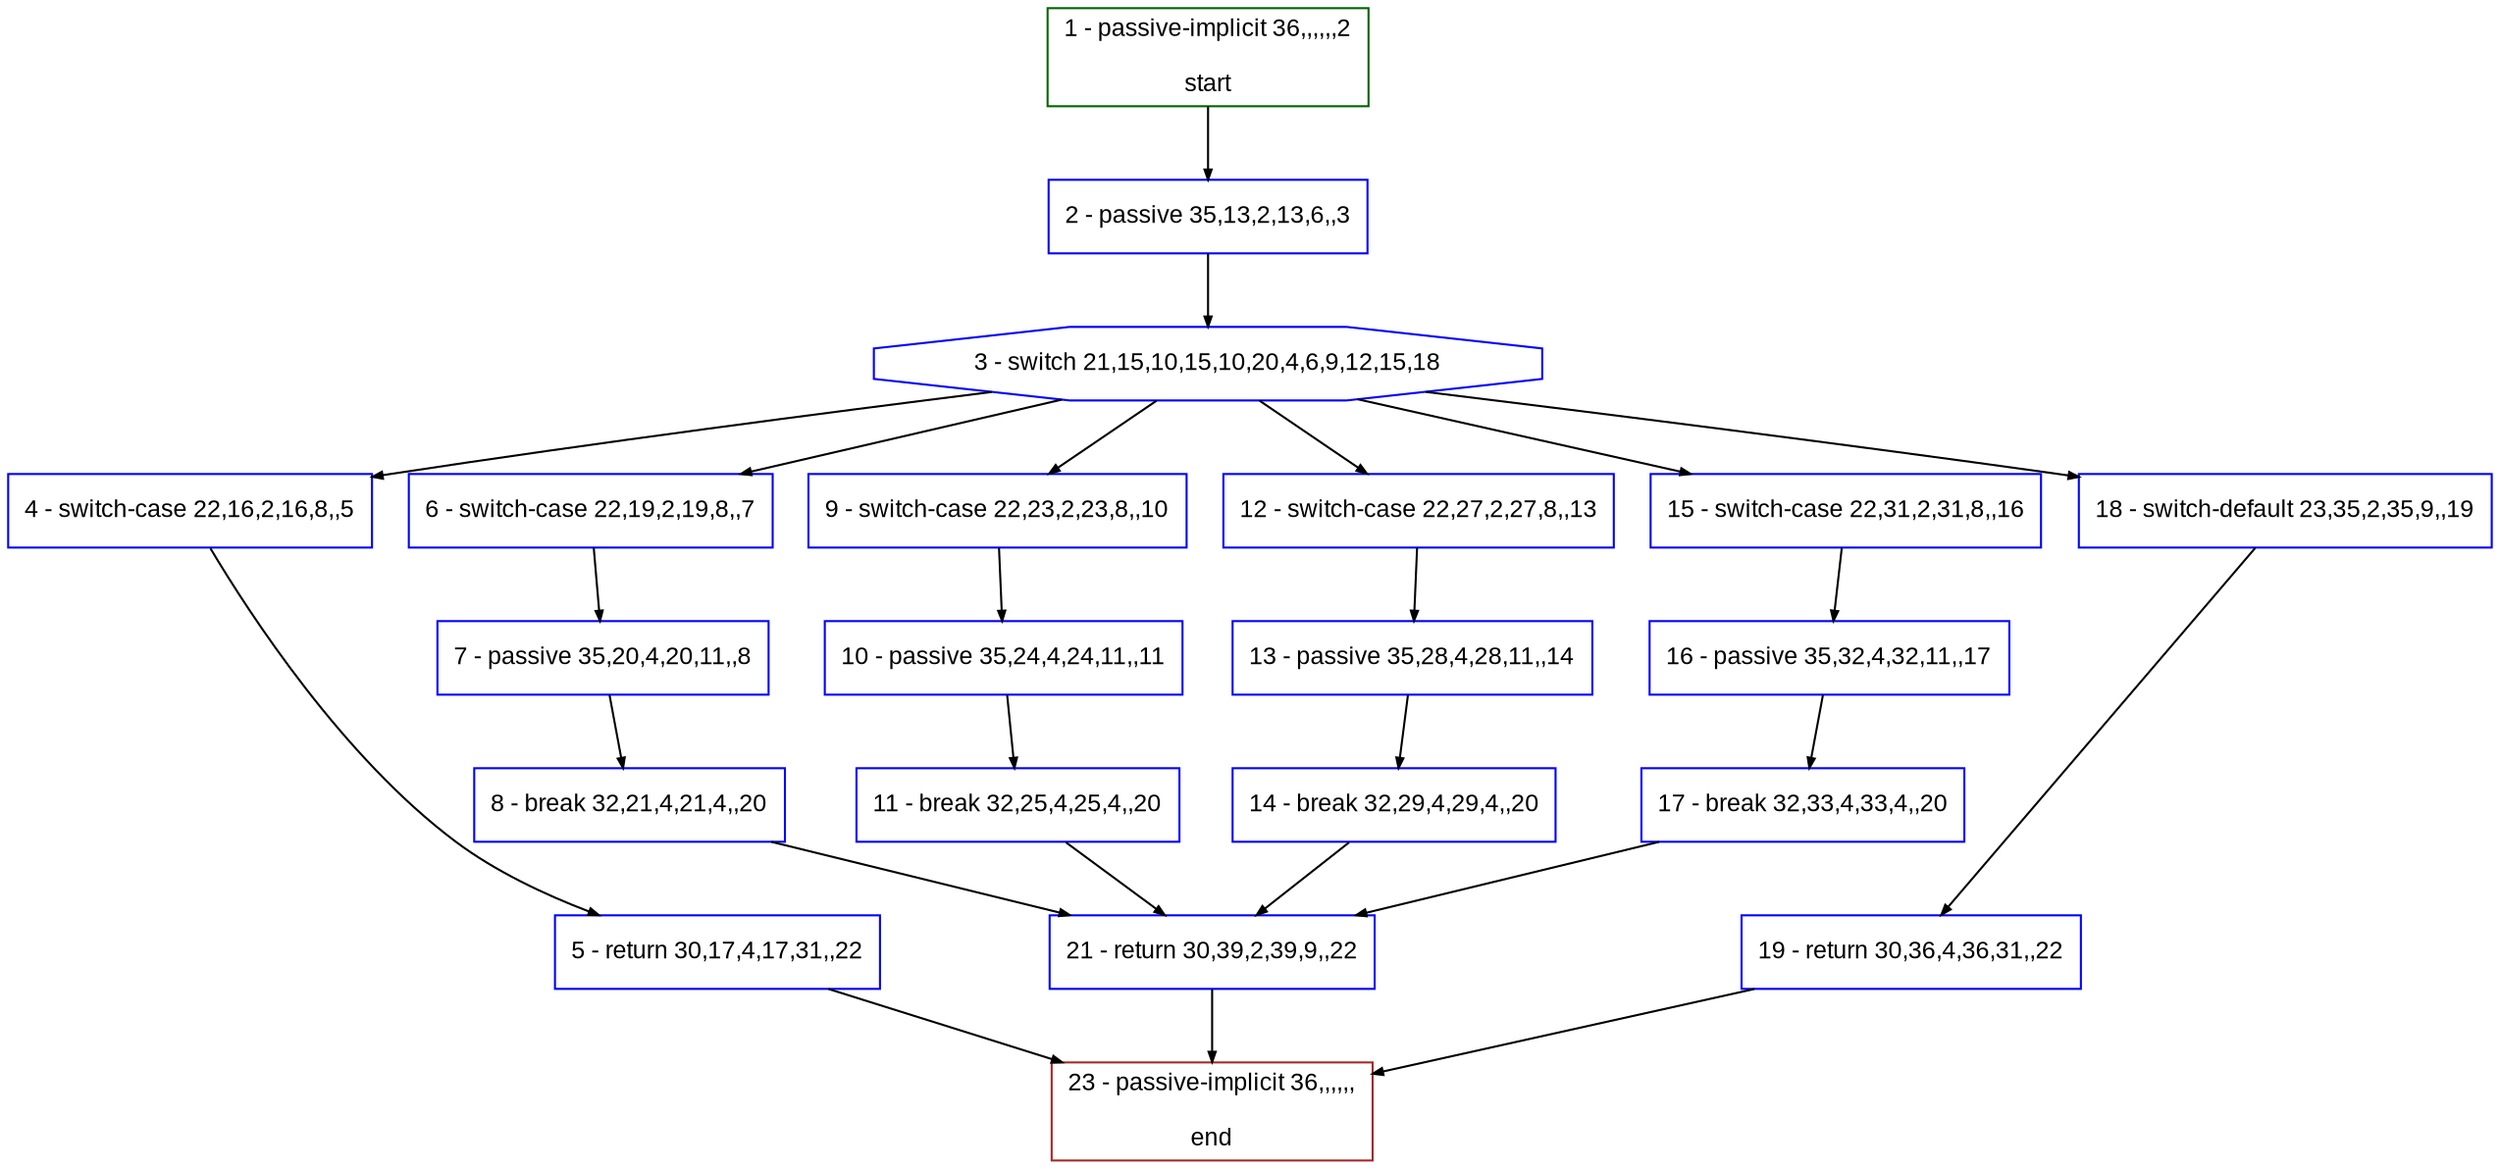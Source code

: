 digraph "" {
  graph [bgcolor="white", fillcolor="#FFFFCC", pack="true", packmode="clust", fontname="Arial", label="", fontsize="12", compound="true", style="rounded,filled"];
  node [node_initialized="no", fillcolor="white", fontname="Arial", label="", color="grey", fontsize="12", fixedsize="false", compound="true", shape="rectangle", style="filled"];
  edge [arrowtail="none", lhead="", fontcolor="black", fontname="Arial", label="", color="black", fontsize="12", arrowhead="normal", arrowsize="0.5", compound="true", ltail="", dir="forward"];
  __N1 [fillcolor="#ffffff", label="2 - passive 35,13,2,13,6,,3", color="#0000ff", shape="box", style="filled"];
  __N2 [fillcolor="#ffffff", label="1 - passive-implicit 36,,,,,,2\n\nstart", color="#006400", shape="box", style="filled"];
  __N3 [fillcolor="#ffffff", label="3 - switch 21,15,10,15,10,20,4,6,9,12,15,18", color="#0000ff", shape="octagon", style="filled"];
  __N4 [fillcolor="#ffffff", label="4 - switch-case 22,16,2,16,8,,5", color="#0000ff", shape="box", style="filled"];
  __N5 [fillcolor="#ffffff", label="6 - switch-case 22,19,2,19,8,,7", color="#0000ff", shape="box", style="filled"];
  __N6 [fillcolor="#ffffff", label="9 - switch-case 22,23,2,23,8,,10", color="#0000ff", shape="box", style="filled"];
  __N7 [fillcolor="#ffffff", label="12 - switch-case 22,27,2,27,8,,13", color="#0000ff", shape="box", style="filled"];
  __N8 [fillcolor="#ffffff", label="15 - switch-case 22,31,2,31,8,,16", color="#0000ff", shape="box", style="filled"];
  __N9 [fillcolor="#ffffff", label="18 - switch-default 23,35,2,35,9,,19", color="#0000ff", shape="box", style="filled"];
  __N10 [fillcolor="#ffffff", label="5 - return 30,17,4,17,31,,22", color="#0000ff", shape="box", style="filled"];
  __N11 [fillcolor="#ffffff", label="23 - passive-implicit 36,,,,,,\n\nend", color="#a52a2a", shape="box", style="filled"];
  __N12 [fillcolor="#ffffff", label="7 - passive 35,20,4,20,11,,8", color="#0000ff", shape="box", style="filled"];
  __N13 [fillcolor="#ffffff", label="8 - break 32,21,4,21,4,,20", color="#0000ff", shape="box", style="filled"];
  __N14 [fillcolor="#ffffff", label="21 - return 30,39,2,39,9,,22", color="#0000ff", shape="box", style="filled"];
  __N15 [fillcolor="#ffffff", label="10 - passive 35,24,4,24,11,,11", color="#0000ff", shape="box", style="filled"];
  __N16 [fillcolor="#ffffff", label="11 - break 32,25,4,25,4,,20", color="#0000ff", shape="box", style="filled"];
  __N17 [fillcolor="#ffffff", label="13 - passive 35,28,4,28,11,,14", color="#0000ff", shape="box", style="filled"];
  __N18 [fillcolor="#ffffff", label="14 - break 32,29,4,29,4,,20", color="#0000ff", shape="box", style="filled"];
  __N19 [fillcolor="#ffffff", label="16 - passive 35,32,4,32,11,,17", color="#0000ff", shape="box", style="filled"];
  __N20 [fillcolor="#ffffff", label="17 - break 32,33,4,33,4,,20", color="#0000ff", shape="box", style="filled"];
  __N21 [fillcolor="#ffffff", label="19 - return 30,36,4,36,31,,22", color="#0000ff", shape="box", style="filled"];
  __N2 -> __N1 [arrowtail="none", color="#000000", label="", arrowhead="normal", dir="forward"];
  __N1 -> __N3 [arrowtail="none", color="#000000", label="", arrowhead="normal", dir="forward"];
  __N3 -> __N4 [arrowtail="none", color="#000000", label="", arrowhead="normal", dir="forward"];
  __N3 -> __N5 [arrowtail="none", color="#000000", label="", arrowhead="normal", dir="forward"];
  __N3 -> __N6 [arrowtail="none", color="#000000", label="", arrowhead="normal", dir="forward"];
  __N3 -> __N7 [arrowtail="none", color="#000000", label="", arrowhead="normal", dir="forward"];
  __N3 -> __N8 [arrowtail="none", color="#000000", label="", arrowhead="normal", dir="forward"];
  __N3 -> __N9 [arrowtail="none", color="#000000", label="", arrowhead="normal", dir="forward"];
  __N4 -> __N10 [arrowtail="none", color="#000000", label="", arrowhead="normal", dir="forward"];
  __N10 -> __N11 [arrowtail="none", color="#000000", label="", arrowhead="normal", dir="forward"];
  __N5 -> __N12 [arrowtail="none", color="#000000", label="", arrowhead="normal", dir="forward"];
  __N12 -> __N13 [arrowtail="none", color="#000000", label="", arrowhead="normal", dir="forward"];
  __N13 -> __N14 [arrowtail="none", color="#000000", label="", arrowhead="normal", dir="forward"];
  __N6 -> __N15 [arrowtail="none", color="#000000", label="", arrowhead="normal", dir="forward"];
  __N15 -> __N16 [arrowtail="none", color="#000000", label="", arrowhead="normal", dir="forward"];
  __N16 -> __N14 [arrowtail="none", color="#000000", label="", arrowhead="normal", dir="forward"];
  __N7 -> __N17 [arrowtail="none", color="#000000", label="", arrowhead="normal", dir="forward"];
  __N17 -> __N18 [arrowtail="none", color="#000000", label="", arrowhead="normal", dir="forward"];
  __N18 -> __N14 [arrowtail="none", color="#000000", label="", arrowhead="normal", dir="forward"];
  __N8 -> __N19 [arrowtail="none", color="#000000", label="", arrowhead="normal", dir="forward"];
  __N19 -> __N20 [arrowtail="none", color="#000000", label="", arrowhead="normal", dir="forward"];
  __N20 -> __N14 [arrowtail="none", color="#000000", label="", arrowhead="normal", dir="forward"];
  __N9 -> __N21 [arrowtail="none", color="#000000", label="", arrowhead="normal", dir="forward"];
  __N21 -> __N11 [arrowtail="none", color="#000000", label="", arrowhead="normal", dir="forward"];
  __N14 -> __N11 [arrowtail="none", color="#000000", label="", arrowhead="normal", dir="forward"];
}
